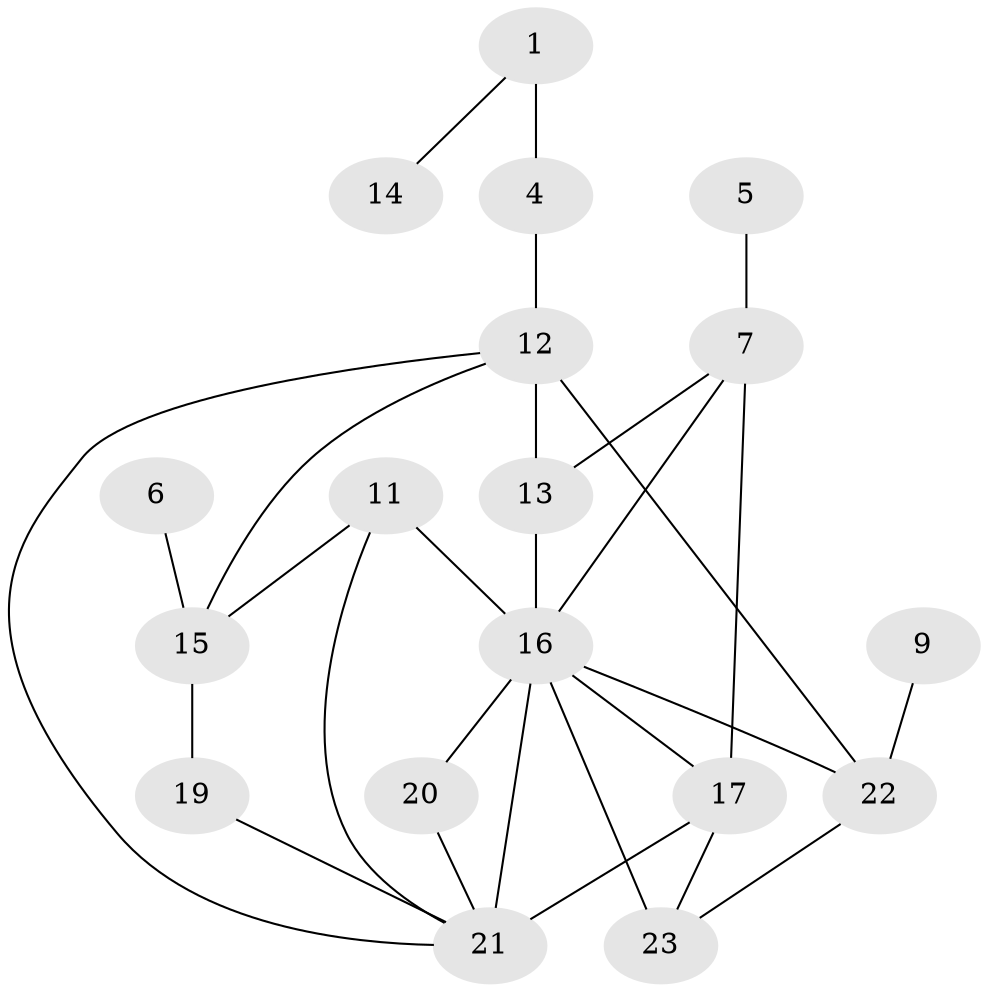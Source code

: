 // original degree distribution, {3: 0.20270270270270271, 2: 0.2702702702702703, 4: 0.1891891891891892, 1: 0.21621621621621623, 5: 0.04054054054054054, 0: 0.06756756756756757, 6: 0.013513513513513514}
// Generated by graph-tools (version 1.1) at 2025/35/03/04/25 23:35:54]
// undirected, 18 vertices, 28 edges
graph export_dot {
  node [color=gray90,style=filled];
  1;
  4;
  5;
  6;
  7;
  9;
  11;
  12;
  13;
  14;
  15;
  16;
  17;
  19;
  20;
  21;
  22;
  23;
  1 -- 4 [weight=2.0];
  1 -- 14 [weight=1.0];
  4 -- 12 [weight=1.0];
  5 -- 7 [weight=1.0];
  6 -- 15 [weight=1.0];
  7 -- 13 [weight=1.0];
  7 -- 16 [weight=1.0];
  7 -- 17 [weight=2.0];
  9 -- 22 [weight=1.0];
  11 -- 15 [weight=1.0];
  11 -- 16 [weight=3.0];
  11 -- 21 [weight=1.0];
  12 -- 13 [weight=1.0];
  12 -- 15 [weight=1.0];
  12 -- 21 [weight=1.0];
  12 -- 22 [weight=2.0];
  13 -- 16 [weight=2.0];
  15 -- 19 [weight=1.0];
  16 -- 17 [weight=1.0];
  16 -- 20 [weight=1.0];
  16 -- 21 [weight=2.0];
  16 -- 22 [weight=1.0];
  16 -- 23 [weight=2.0];
  17 -- 21 [weight=2.0];
  17 -- 23 [weight=1.0];
  19 -- 21 [weight=1.0];
  20 -- 21 [weight=1.0];
  22 -- 23 [weight=1.0];
}

